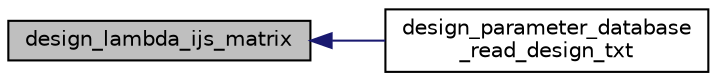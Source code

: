 digraph "design_lambda_ijs_matrix"
{
  edge [fontname="Helvetica",fontsize="10",labelfontname="Helvetica",labelfontsize="10"];
  node [fontname="Helvetica",fontsize="10",shape=record];
  rankdir="LR";
  Node2456 [label="design_lambda_ijs_matrix",height=0.2,width=0.4,color="black", fillcolor="grey75", style="filled", fontcolor="black"];
  Node2456 -> Node2457 [dir="back",color="midnightblue",fontsize="10",style="solid",fontname="Helvetica"];
  Node2457 [label="design_parameter_database\l_read_design_txt",height=0.2,width=0.4,color="black", fillcolor="white", style="filled",URL="$d9/d60/discreta_8h.html#ac12f39c2d57b543c801c36d26f237ac7"];
}
